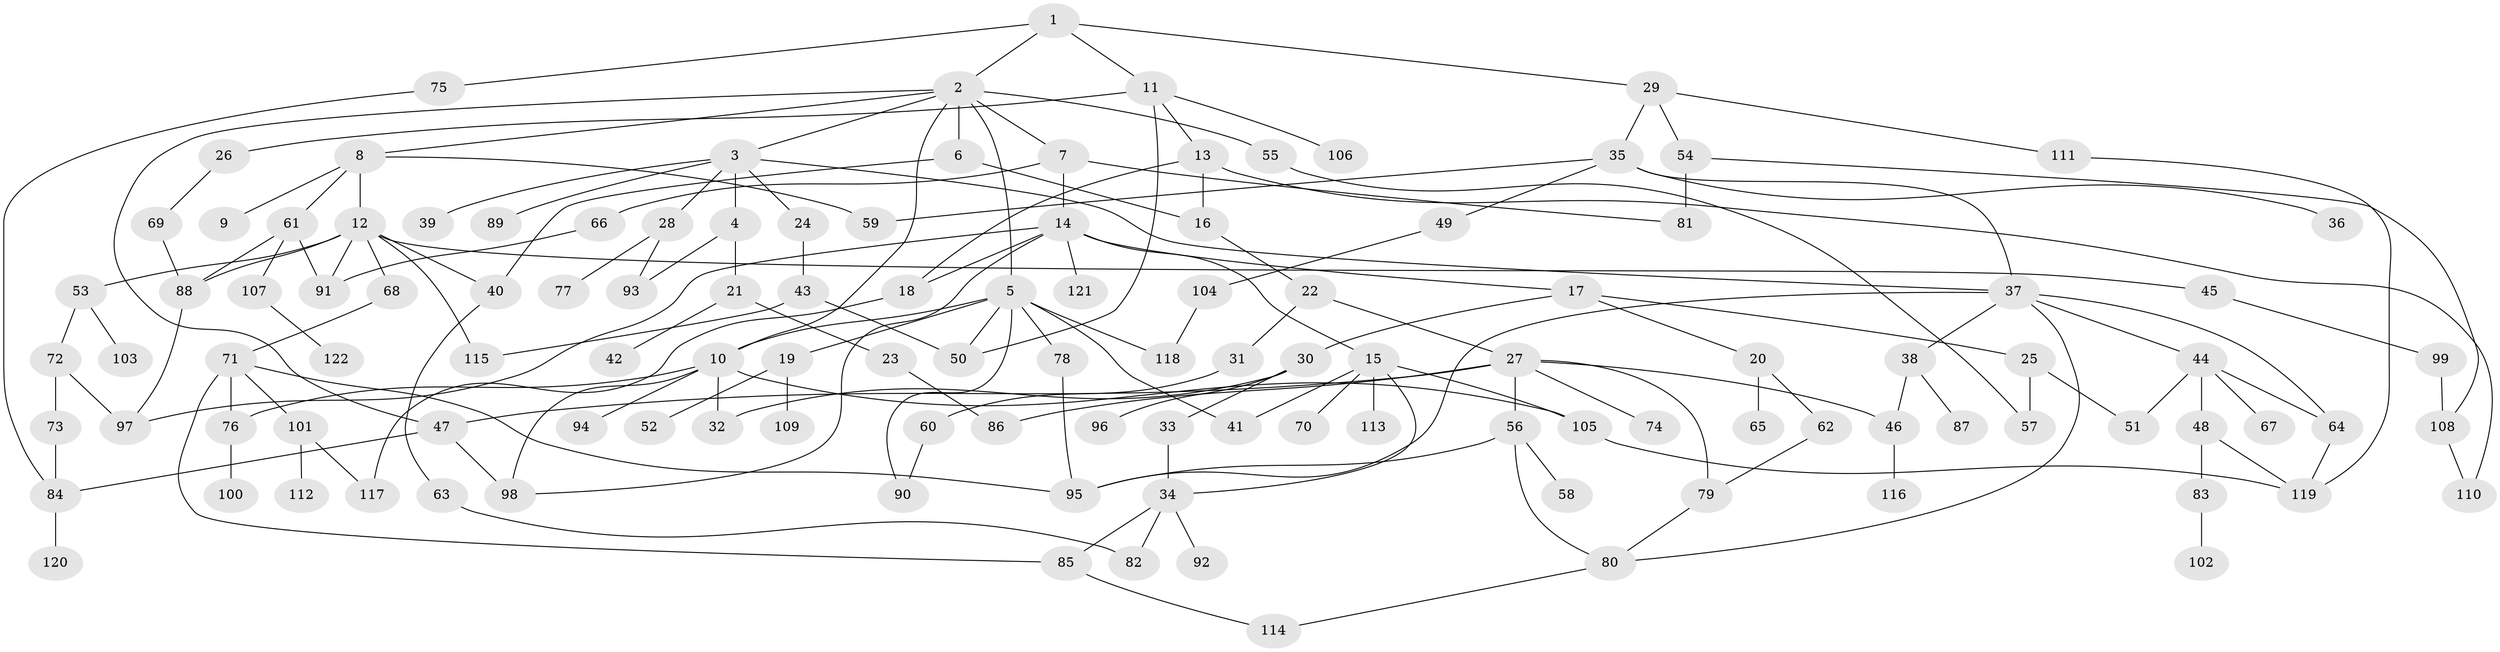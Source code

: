 // coarse degree distribution, {6: 0.024096385542168676, 9: 0.024096385542168676, 8: 0.060240963855421686, 3: 0.21686746987951808, 4: 0.10843373493975904, 7: 0.03614457831325301, 1: 0.2289156626506024, 5: 0.04819277108433735, 2: 0.25301204819277107}
// Generated by graph-tools (version 1.1) at 2025/41/03/06/25 10:41:26]
// undirected, 122 vertices, 170 edges
graph export_dot {
graph [start="1"]
  node [color=gray90,style=filled];
  1;
  2;
  3;
  4;
  5;
  6;
  7;
  8;
  9;
  10;
  11;
  12;
  13;
  14;
  15;
  16;
  17;
  18;
  19;
  20;
  21;
  22;
  23;
  24;
  25;
  26;
  27;
  28;
  29;
  30;
  31;
  32;
  33;
  34;
  35;
  36;
  37;
  38;
  39;
  40;
  41;
  42;
  43;
  44;
  45;
  46;
  47;
  48;
  49;
  50;
  51;
  52;
  53;
  54;
  55;
  56;
  57;
  58;
  59;
  60;
  61;
  62;
  63;
  64;
  65;
  66;
  67;
  68;
  69;
  70;
  71;
  72;
  73;
  74;
  75;
  76;
  77;
  78;
  79;
  80;
  81;
  82;
  83;
  84;
  85;
  86;
  87;
  88;
  89;
  90;
  91;
  92;
  93;
  94;
  95;
  96;
  97;
  98;
  99;
  100;
  101;
  102;
  103;
  104;
  105;
  106;
  107;
  108;
  109;
  110;
  111;
  112;
  113;
  114;
  115;
  116;
  117;
  118;
  119;
  120;
  121;
  122;
  1 -- 2;
  1 -- 11;
  1 -- 29;
  1 -- 75;
  2 -- 3;
  2 -- 5;
  2 -- 6;
  2 -- 7;
  2 -- 8;
  2 -- 10;
  2 -- 47;
  2 -- 55;
  3 -- 4;
  3 -- 24;
  3 -- 28;
  3 -- 39;
  3 -- 89;
  3 -- 37;
  4 -- 21;
  4 -- 93;
  5 -- 19;
  5 -- 41;
  5 -- 50;
  5 -- 78;
  5 -- 118;
  5 -- 90;
  5 -- 10;
  6 -- 40;
  6 -- 16;
  7 -- 14;
  7 -- 66;
  7 -- 81;
  8 -- 9;
  8 -- 12;
  8 -- 59;
  8 -- 61;
  10 -- 32;
  10 -- 94;
  10 -- 105;
  10 -- 98;
  10 -- 76;
  11 -- 13;
  11 -- 26;
  11 -- 106;
  11 -- 50;
  12 -- 45;
  12 -- 53;
  12 -- 68;
  12 -- 91;
  12 -- 115;
  12 -- 40;
  12 -- 88;
  13 -- 16;
  13 -- 110;
  13 -- 18;
  14 -- 15;
  14 -- 17;
  14 -- 18;
  14 -- 97;
  14 -- 98;
  14 -- 121;
  15 -- 70;
  15 -- 113;
  15 -- 41;
  15 -- 105;
  15 -- 34;
  16 -- 22;
  17 -- 20;
  17 -- 25;
  17 -- 30;
  18 -- 117;
  19 -- 52;
  19 -- 109;
  20 -- 62;
  20 -- 65;
  21 -- 23;
  21 -- 42;
  22 -- 27;
  22 -- 31;
  23 -- 86;
  24 -- 43;
  25 -- 51;
  25 -- 57;
  26 -- 69;
  27 -- 56;
  27 -- 74;
  27 -- 86;
  27 -- 79;
  27 -- 46;
  27 -- 47;
  28 -- 77;
  28 -- 93;
  29 -- 35;
  29 -- 54;
  29 -- 111;
  30 -- 33;
  30 -- 96;
  30 -- 32;
  31 -- 60;
  33 -- 34;
  34 -- 92;
  34 -- 82;
  34 -- 85;
  35 -- 36;
  35 -- 37;
  35 -- 49;
  35 -- 59;
  37 -- 38;
  37 -- 44;
  37 -- 80;
  37 -- 95;
  37 -- 64;
  38 -- 46;
  38 -- 87;
  40 -- 63;
  43 -- 115;
  43 -- 50;
  44 -- 48;
  44 -- 64;
  44 -- 67;
  44 -- 51;
  45 -- 99;
  46 -- 116;
  47 -- 84;
  47 -- 98;
  48 -- 83;
  48 -- 119;
  49 -- 104;
  53 -- 72;
  53 -- 103;
  54 -- 81;
  54 -- 108;
  55 -- 57;
  56 -- 58;
  56 -- 95;
  56 -- 80;
  60 -- 90;
  61 -- 88;
  61 -- 107;
  61 -- 91;
  62 -- 79;
  63 -- 82;
  64 -- 119;
  66 -- 91;
  68 -- 71;
  69 -- 88;
  71 -- 76;
  71 -- 85;
  71 -- 101;
  71 -- 95;
  72 -- 73;
  72 -- 97;
  73 -- 84;
  75 -- 84;
  76 -- 100;
  78 -- 95;
  79 -- 80;
  80 -- 114;
  83 -- 102;
  84 -- 120;
  85 -- 114;
  88 -- 97;
  99 -- 108;
  101 -- 112;
  101 -- 117;
  104 -- 118;
  105 -- 119;
  107 -- 122;
  108 -- 110;
  111 -- 119;
}
